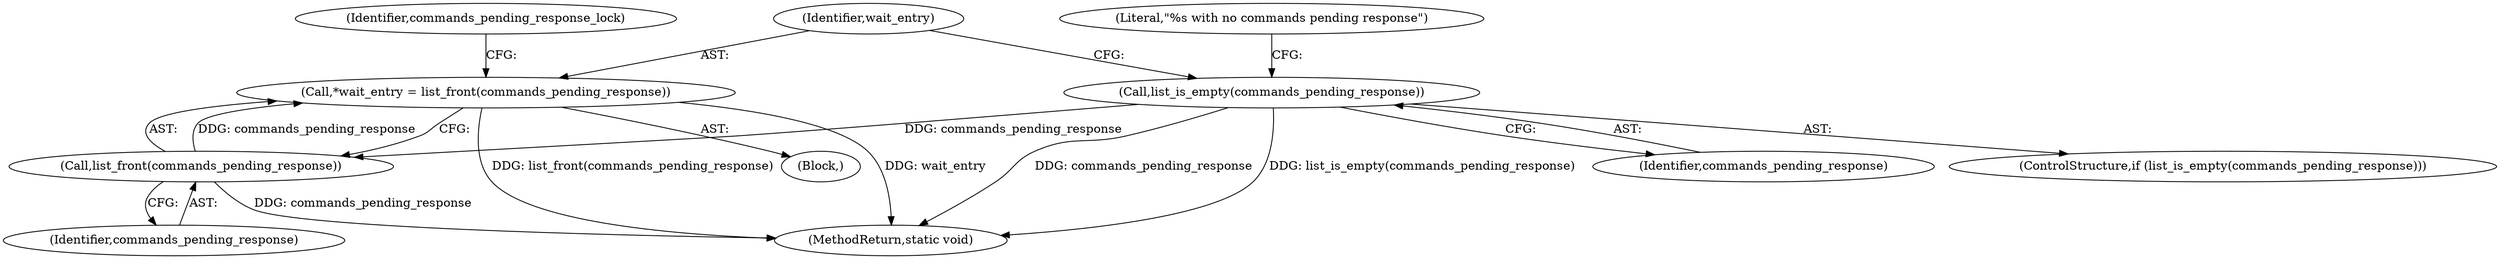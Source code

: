digraph "0_Android_472271b153c5dc53c28beac55480a8d8434b2d5c_55@pointer" {
"1000116" [label="(Call,*wait_entry = list_front(commands_pending_response))"];
"1000118" [label="(Call,list_front(commands_pending_response))"];
"1000107" [label="(Call,list_is_empty(commands_pending_response))"];
"1000107" [label="(Call,list_is_empty(commands_pending_response))"];
"1000108" [label="(Identifier,commands_pending_response)"];
"1000116" [label="(Call,*wait_entry = list_front(commands_pending_response))"];
"1000111" [label="(Literal,\"%s with no commands pending response\")"];
"1000122" [label="(Identifier,commands_pending_response_lock)"];
"1000119" [label="(Identifier,commands_pending_response)"];
"1000117" [label="(Identifier,wait_entry)"];
"1000138" [label="(MethodReturn,static void)"];
"1000118" [label="(Call,list_front(commands_pending_response))"];
"1000106" [label="(ControlStructure,if (list_is_empty(commands_pending_response)))"];
"1000114" [label="(Block,)"];
"1000116" -> "1000114"  [label="AST: "];
"1000116" -> "1000118"  [label="CFG: "];
"1000117" -> "1000116"  [label="AST: "];
"1000118" -> "1000116"  [label="AST: "];
"1000122" -> "1000116"  [label="CFG: "];
"1000116" -> "1000138"  [label="DDG: wait_entry"];
"1000116" -> "1000138"  [label="DDG: list_front(commands_pending_response)"];
"1000118" -> "1000116"  [label="DDG: commands_pending_response"];
"1000118" -> "1000119"  [label="CFG: "];
"1000119" -> "1000118"  [label="AST: "];
"1000118" -> "1000138"  [label="DDG: commands_pending_response"];
"1000107" -> "1000118"  [label="DDG: commands_pending_response"];
"1000107" -> "1000106"  [label="AST: "];
"1000107" -> "1000108"  [label="CFG: "];
"1000108" -> "1000107"  [label="AST: "];
"1000111" -> "1000107"  [label="CFG: "];
"1000117" -> "1000107"  [label="CFG: "];
"1000107" -> "1000138"  [label="DDG: commands_pending_response"];
"1000107" -> "1000138"  [label="DDG: list_is_empty(commands_pending_response)"];
}
